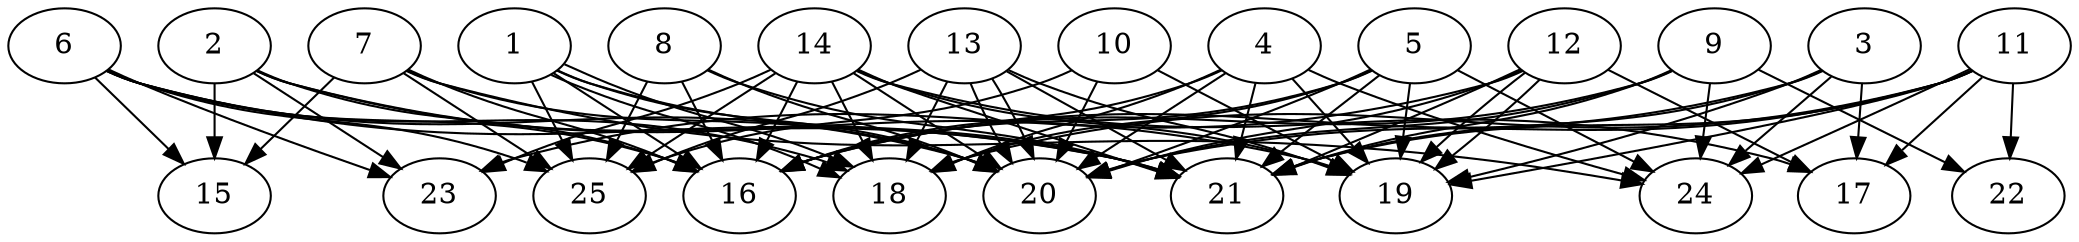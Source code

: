 // DAG automatically generated by daggen at Thu Oct  3 14:00:40 2019
// ./daggen --dot -n 25 --ccr 0.3 --fat 0.9 --regular 0.7 --density 0.9 --mindata 5242880 --maxdata 52428800 
digraph G {
  1 [size="117985280", alpha="0.04", expect_size="35395584"] 
  1 -> 16 [size ="35395584"]
  1 -> 18 [size ="35395584"]
  1 -> 18 [size ="35395584"]
  1 -> 20 [size ="35395584"]
  1 -> 21 [size ="35395584"]
  1 -> 25 [size ="35395584"]
  2 [size="158303573", alpha="0.05", expect_size="47491072"] 
  2 -> 15 [size ="47491072"]
  2 -> 16 [size ="47491072"]
  2 -> 19 [size ="47491072"]
  2 -> 21 [size ="47491072"]
  2 -> 23 [size ="47491072"]
  3 [size="20251307", alpha="0.20", expect_size="6075392"] 
  3 -> 16 [size ="6075392"]
  3 -> 17 [size ="6075392"]
  3 -> 19 [size ="6075392"]
  3 -> 21 [size ="6075392"]
  3 -> 24 [size ="6075392"]
  4 [size="109878613", alpha="0.05", expect_size="32963584"] 
  4 -> 16 [size ="32963584"]
  4 -> 18 [size ="32963584"]
  4 -> 19 [size ="32963584"]
  4 -> 20 [size ="32963584"]
  4 -> 21 [size ="32963584"]
  4 -> 24 [size ="32963584"]
  5 [size="104529920", alpha="0.04", expect_size="31358976"] 
  5 -> 16 [size ="31358976"]
  5 -> 18 [size ="31358976"]
  5 -> 19 [size ="31358976"]
  5 -> 20 [size ="31358976"]
  5 -> 21 [size ="31358976"]
  5 -> 24 [size ="31358976"]
  6 [size="154484053", alpha="0.06", expect_size="46345216"] 
  6 -> 15 [size ="46345216"]
  6 -> 16 [size ="46345216"]
  6 -> 18 [size ="46345216"]
  6 -> 20 [size ="46345216"]
  6 -> 21 [size ="46345216"]
  6 -> 23 [size ="46345216"]
  6 -> 25 [size ="46345216"]
  7 [size="48544427", alpha="0.10", expect_size="14563328"] 
  7 -> 15 [size ="14563328"]
  7 -> 16 [size ="14563328"]
  7 -> 20 [size ="14563328"]
  7 -> 24 [size ="14563328"]
  7 -> 25 [size ="14563328"]
  8 [size="142574933", alpha="0.08", expect_size="42772480"] 
  8 -> 16 [size ="42772480"]
  8 -> 20 [size ="42772480"]
  8 -> 21 [size ="42772480"]
  8 -> 25 [size ="42772480"]
  9 [size="35795627", alpha="0.19", expect_size="10738688"] 
  9 -> 16 [size ="10738688"]
  9 -> 20 [size ="10738688"]
  9 -> 21 [size ="10738688"]
  9 -> 22 [size ="10738688"]
  9 -> 24 [size ="10738688"]
  10 [size="151183360", alpha="0.03", expect_size="45355008"] 
  10 -> 19 [size ="45355008"]
  10 -> 20 [size ="45355008"]
  10 -> 25 [size ="45355008"]
  11 [size="83653973", alpha="0.03", expect_size="25096192"] 
  11 -> 17 [size ="25096192"]
  11 -> 18 [size ="25096192"]
  11 -> 19 [size ="25096192"]
  11 -> 20 [size ="25096192"]
  11 -> 21 [size ="25096192"]
  11 -> 22 [size ="25096192"]
  11 -> 24 [size ="25096192"]
  12 [size="116736000", alpha="0.11", expect_size="35020800"] 
  12 -> 17 [size ="35020800"]
  12 -> 19 [size ="35020800"]
  12 -> 19 [size ="35020800"]
  12 -> 20 [size ="35020800"]
  12 -> 21 [size ="35020800"]
  12 -> 23 [size ="35020800"]
  13 [size="159378773", alpha="0.04", expect_size="47813632"] 
  13 -> 18 [size ="47813632"]
  13 -> 19 [size ="47813632"]
  13 -> 20 [size ="47813632"]
  13 -> 20 [size ="47813632"]
  13 -> 21 [size ="47813632"]
  13 -> 25 [size ="47813632"]
  14 [size="158836053", alpha="0.17", expect_size="47650816"] 
  14 -> 16 [size ="47650816"]
  14 -> 17 [size ="47650816"]
  14 -> 18 [size ="47650816"]
  14 -> 19 [size ="47650816"]
  14 -> 20 [size ="47650816"]
  14 -> 21 [size ="47650816"]
  14 -> 23 [size ="47650816"]
  14 -> 25 [size ="47650816"]
  15 [size="43533653", alpha="0.06", expect_size="13060096"] 
  16 [size="78083413", alpha="0.13", expect_size="23425024"] 
  17 [size="127061333", alpha="0.03", expect_size="38118400"] 
  18 [size="47697920", alpha="0.04", expect_size="14309376"] 
  19 [size="114046293", alpha="0.04", expect_size="34213888"] 
  20 [size="108055893", alpha="0.10", expect_size="32416768"] 
  21 [size="134533120", alpha="0.09", expect_size="40359936"] 
  22 [size="159204693", alpha="0.06", expect_size="47761408"] 
  23 [size="86067200", alpha="0.03", expect_size="25820160"] 
  24 [size="114855253", alpha="0.12", expect_size="34456576"] 
  25 [size="92917760", alpha="0.11", expect_size="27875328"] 
}
